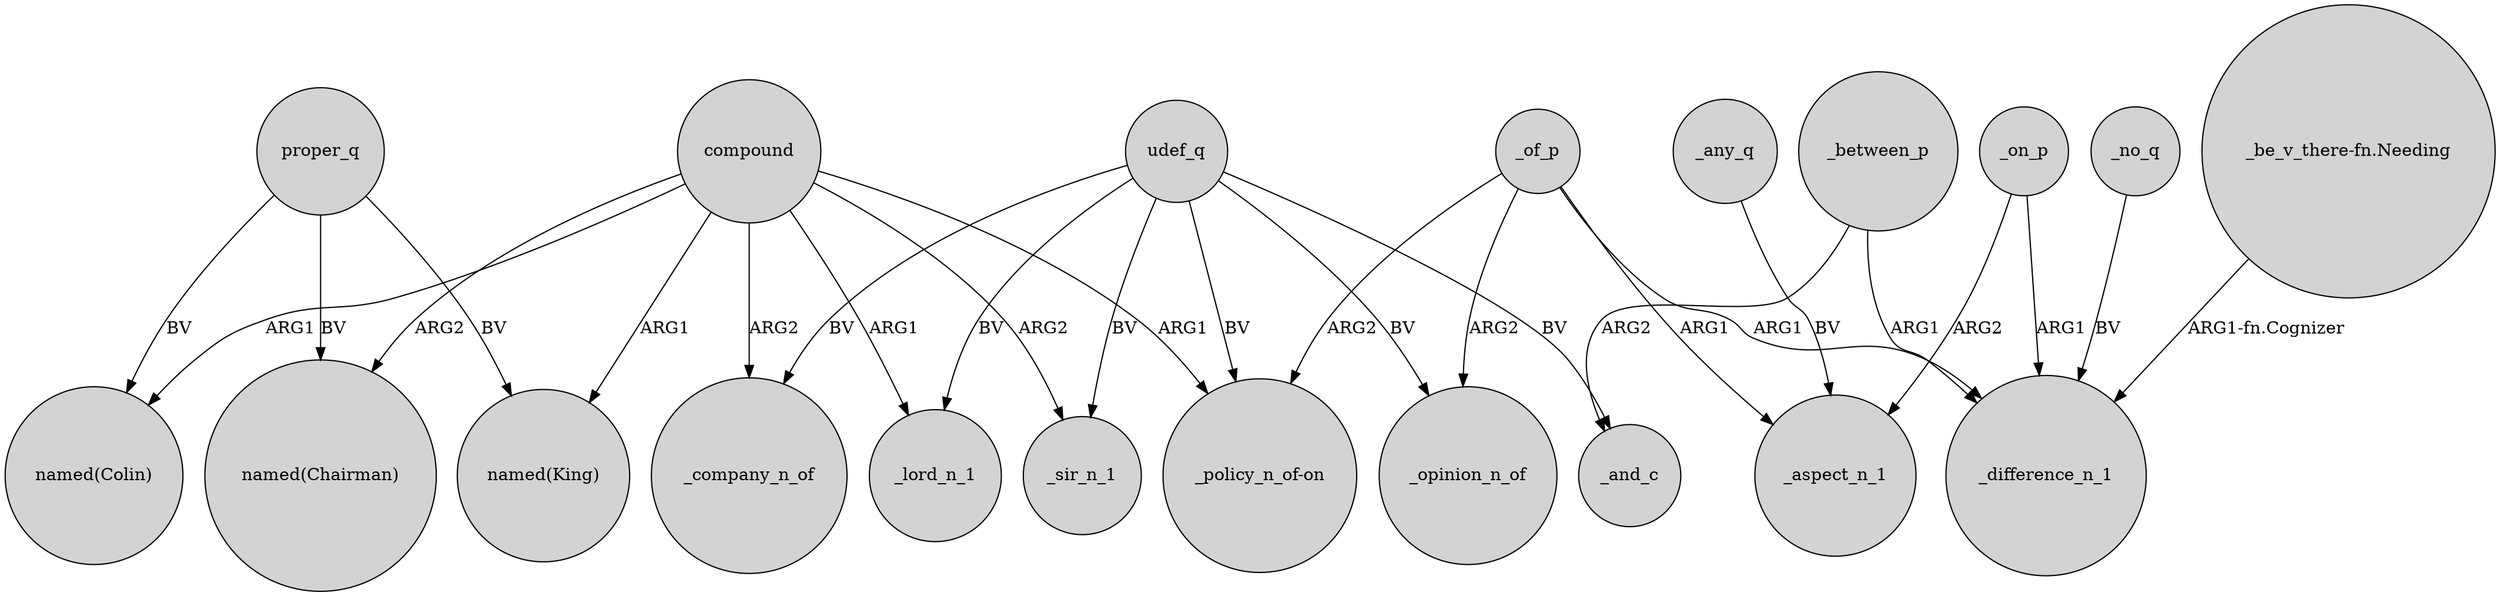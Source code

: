 digraph {
	node [shape=circle style=filled]
	_any_q -> _aspect_n_1 [label=BV]
	_of_p -> "_policy_n_of-on" [label=ARG2]
	compound -> "named(Colin)" [label=ARG1]
	udef_q -> _sir_n_1 [label=BV]
	_no_q -> _difference_n_1 [label=BV]
	"_be_v_there-fn.Needing" -> _difference_n_1 [label="ARG1-fn.Cognizer"]
	_of_p -> _difference_n_1 [label=ARG1]
	udef_q -> _and_c [label=BV]
	_between_p -> _difference_n_1 [label=ARG1]
	compound -> _company_n_of [label=ARG2]
	udef_q -> _lord_n_1 [label=BV]
	_of_p -> _opinion_n_of [label=ARG2]
	compound -> "_policy_n_of-on" [label=ARG1]
	proper_q -> "named(Chairman)" [label=BV]
	compound -> _sir_n_1 [label=ARG2]
	_on_p -> _difference_n_1 [label=ARG1]
	compound -> "named(King)" [label=ARG1]
	udef_q -> _company_n_of [label=BV]
	compound -> _lord_n_1 [label=ARG1]
	proper_q -> "named(King)" [label=BV]
	proper_q -> "named(Colin)" [label=BV]
	_on_p -> _aspect_n_1 [label=ARG2]
	_of_p -> _aspect_n_1 [label=ARG1]
	udef_q -> _opinion_n_of [label=BV]
	compound -> "named(Chairman)" [label=ARG2]
	udef_q -> "_policy_n_of-on" [label=BV]
	_between_p -> _and_c [label=ARG2]
}
